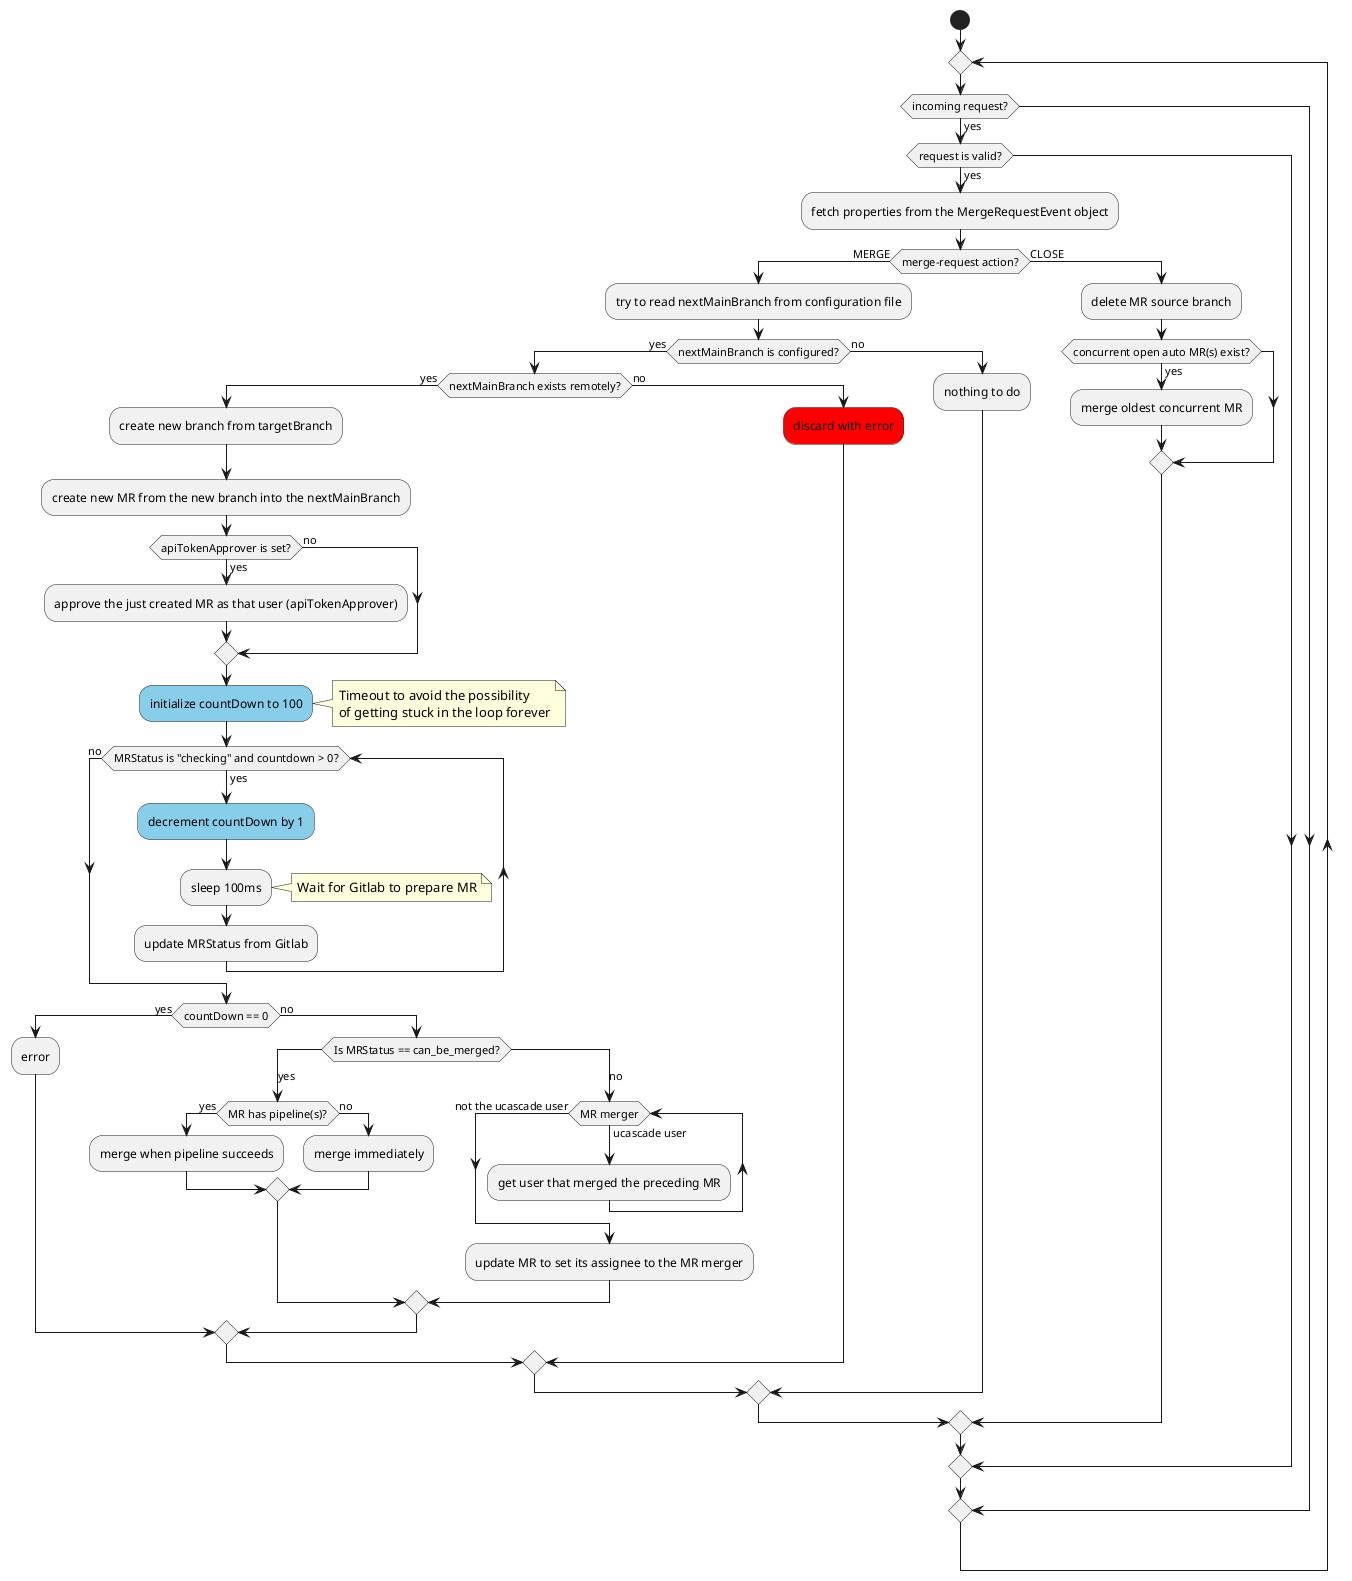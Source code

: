 @startuml technical-workflow
start
repeat
if (incoming request?) then (yes)
    if (request is valid?) then (yes)
        :fetch properties from the MergeRequestEvent object;
        if (merge-request action?) then (MERGE)
            :try to read nextMainBranch from configuration file;
            if (nextMainBranch is configured?) then (yes)
                if (nextMainBranch exists remotely?) then (yes)
                    :create new branch from targetBranch;
                    :create new MR from the new branch into the nextMainBranch;
                    if (apiTokenApprover is set?) then (yes)
                        :approve the just created MR as that user (apiTokenApprover);
                    else (no)
                    endif
                    #SkyBlue:initialize countDown to 100;
                    note right 
                        Timeout to avoid the possibility
                        of getting stuck in the loop forever
                    end note
                    while(MRStatus is "checking" and countdown > 0?) is (yes)
                        #SkyBlue:decrement countDown by 1;
                        :sleep 100ms;
                        note right: Wait for Gitlab to prepare MR
                        :update MRStatus from Gitlab;
                    endwhile (no)
                    if (countDown == 0) then (yes) 
                        :error;
                    else (no)
                        switch(Is MRStatus == can_be_merged?)
                        case (yes)
                            if (MR has pipeline(s)?) then (yes)
                                :merge when pipeline succeeds;
                            else (no)
                                :merge immediately;
                            endif
                        case (no)
                            while(MR merger) is (ucascade user)
                                :get user that merged the preceding MR;
                            endwhile (not the ucascade user)
                            :update MR to set its assignee to the MR merger;
                        endswitch
                    endif
                else (no)
                    #red:discard with error;
                endif
                else (no)
                    :nothing to do;
            endif
        else (CLOSE)
            :delete MR source branch;
            if (concurrent open auto MR(s) exist?) then (yes)
                :merge oldest concurrent MR;
            endif
        endif
    endif
endif
repeat while
@enduml